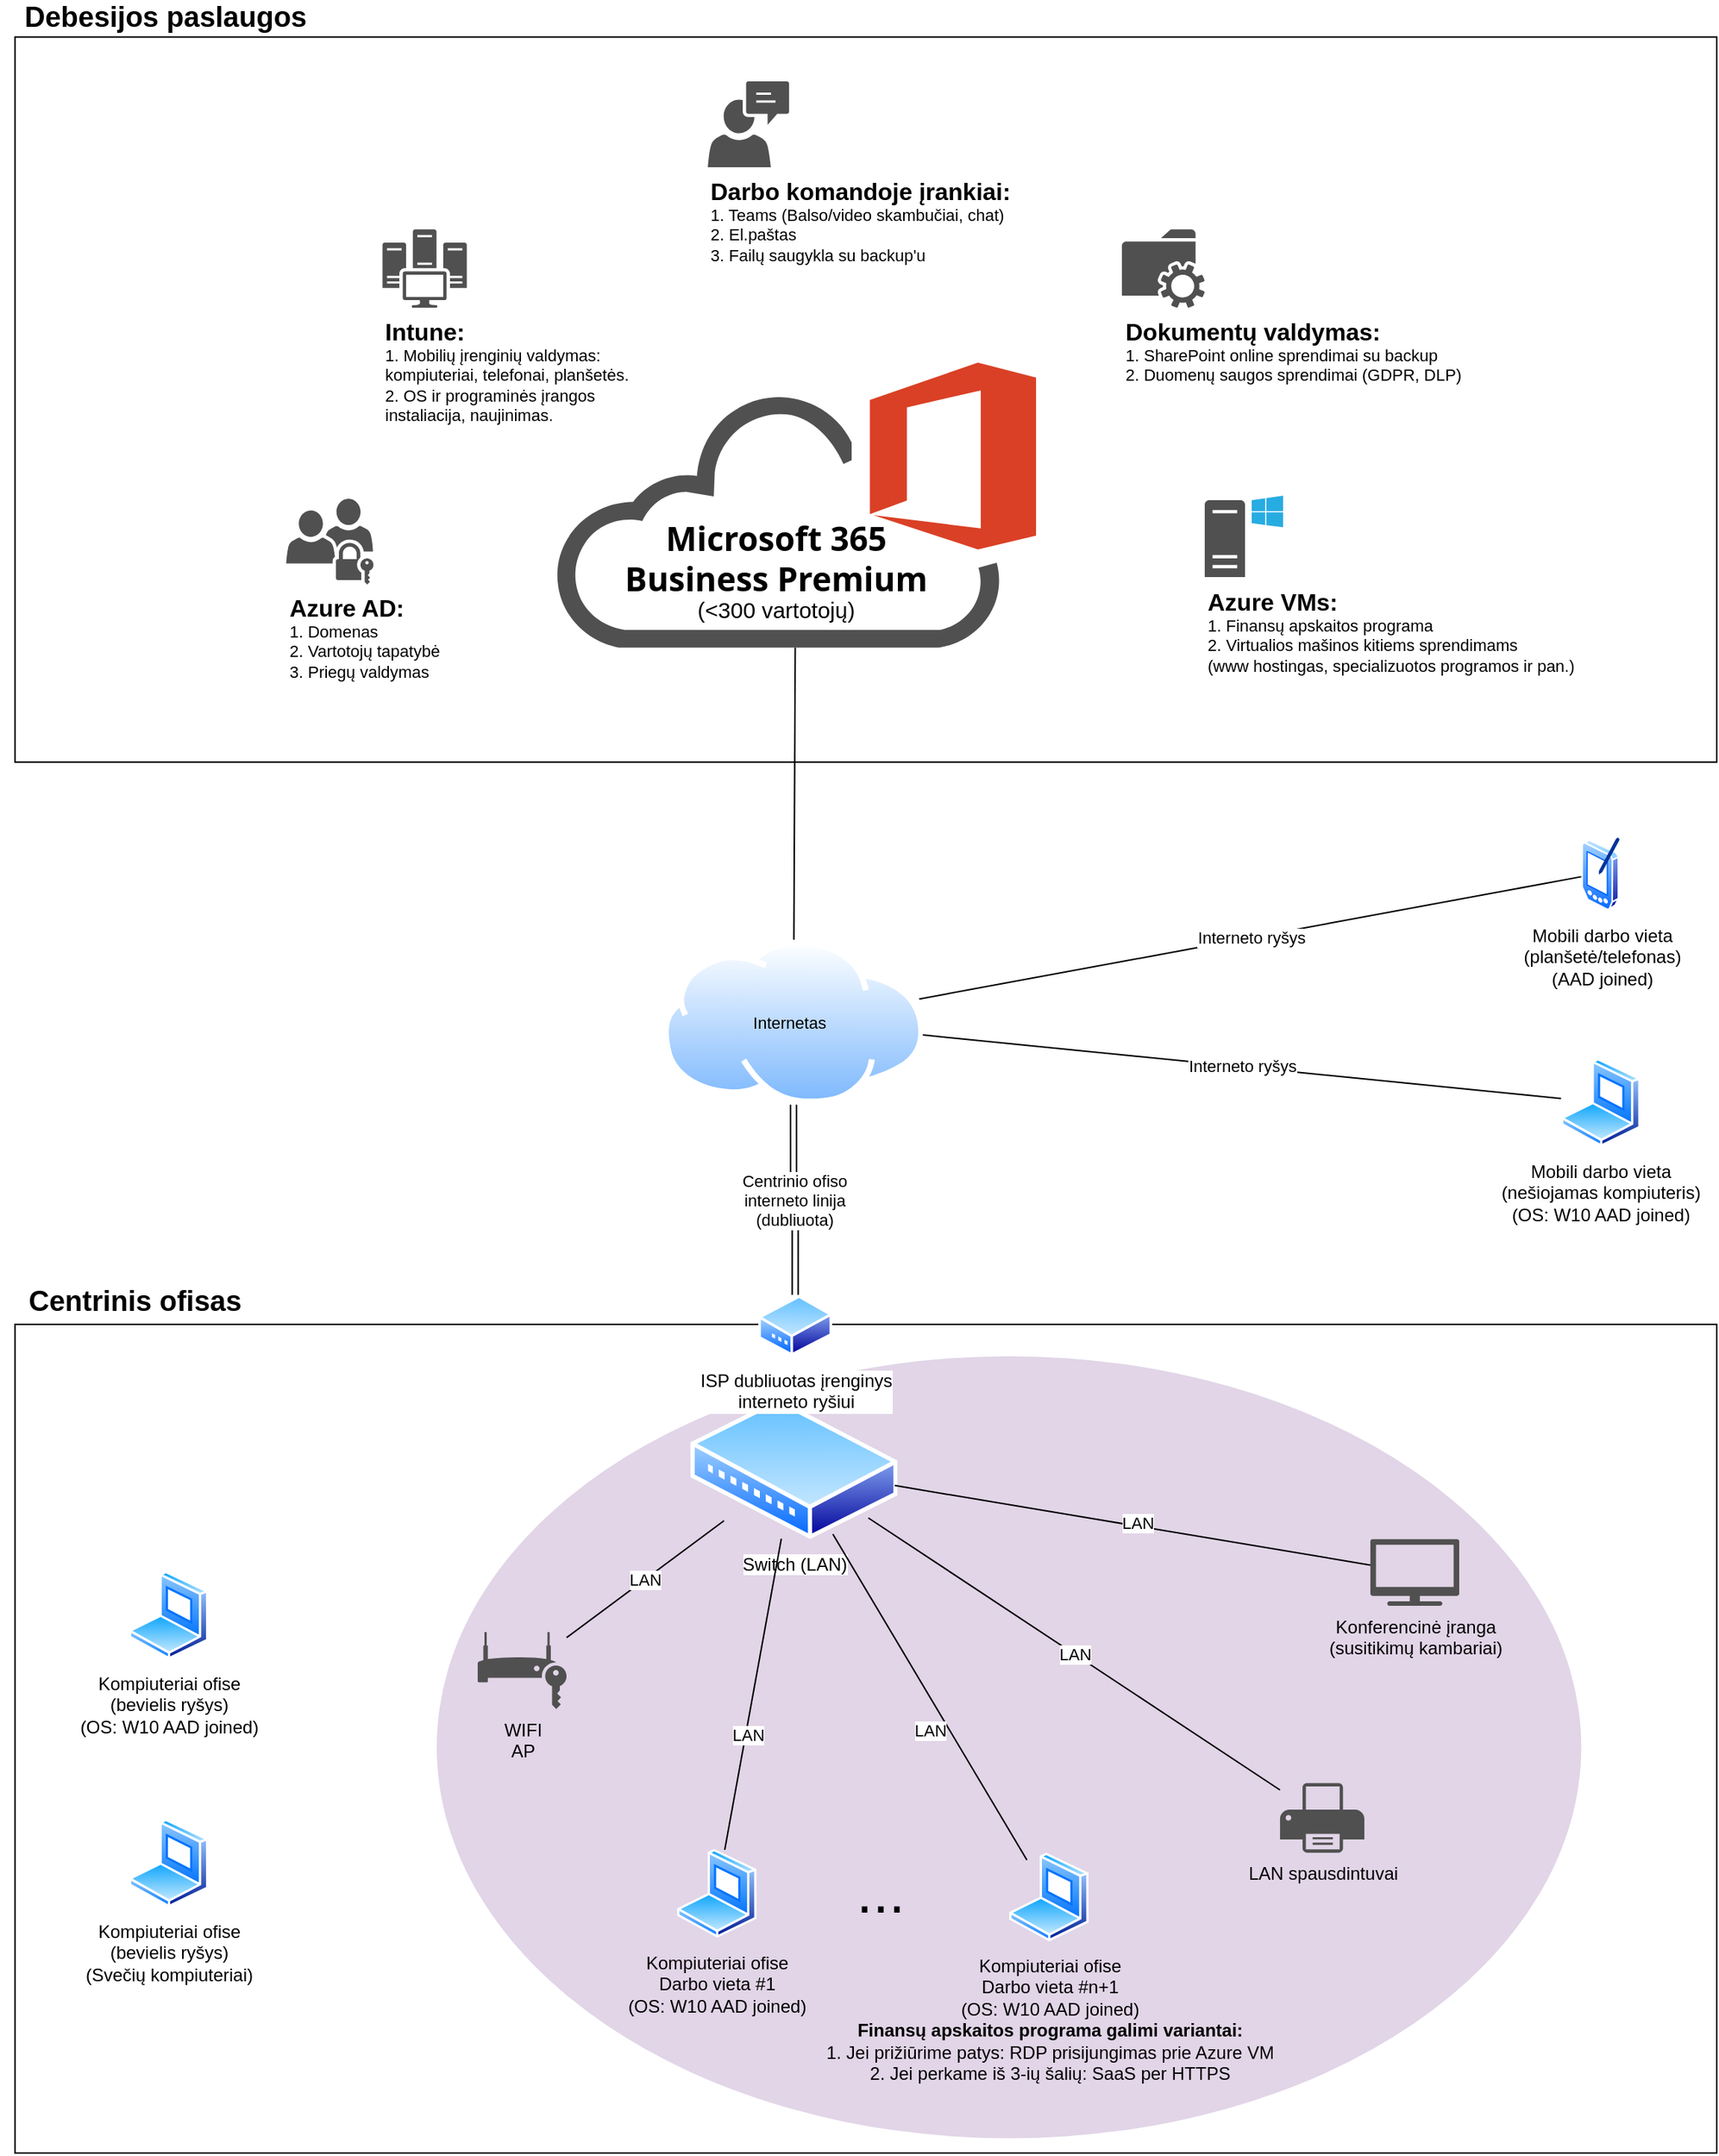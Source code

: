 <mxfile version="13.11.0" type="github">
  <diagram name="Page-1" id="e3a06f82-3646-2815-327d-82caf3d4e204">
    <mxGraphModel dx="2844" dy="3517.5" grid="1" gridSize="10" guides="1" tooltips="1" connect="1" arrows="1" fold="1" page="1" pageScale="1.5" pageWidth="827" pageHeight="1169" background="none" math="0" shadow="0">
      <root>
        <mxCell id="0" style=";html=1;" />
        <mxCell id="1" style=";html=1;" parent="0" />
        <mxCell id="Qnc5R-Qy2l6LQjeW2h2R-69" value="" style="rounded=0;whiteSpace=wrap;html=1;labelBackgroundColor=none;fontSize=11;align=left;fillColor=#FFFFFF;" vertex="1" parent="1">
          <mxGeometry x="50.088" y="-1587.206" width="1139.912" height="485.616" as="geometry" />
        </mxCell>
        <mxCell id="Qnc5R-Qy2l6LQjeW2h2R-31" value="" style="rounded=0;whiteSpace=wrap;html=1;fontSize=11;" vertex="1" parent="1">
          <mxGeometry x="50.088" y="-724.99" width="1139.912" height="554.99" as="geometry" />
        </mxCell>
        <mxCell id="Qnc5R-Qy2l6LQjeW2h2R-66" value="" style="ellipse;whiteSpace=wrap;html=1;labelBackgroundColor=none;fontSize=11;align=left;fillColor=#E1D5E7;strokeColor=none;" vertex="1" parent="1">
          <mxGeometry x="332.544" y="-703.682" width="766.667" height="523.772" as="geometry" />
        </mxCell>
        <mxCell id="Qnc5R-Qy2l6LQjeW2h2R-1" value="" style="aspect=fixed;perimeter=ellipsePerimeter;align=center;shadow=0;dashed=0;spacingTop=3;image;image=img/lib/active_directory/internet_cloud.svg;html=1;" vertex="1" parent="1">
          <mxGeometry x="483.86" y="-982.663" width="175.396" height="110.502" as="geometry" />
        </mxCell>
        <mxCell id="Qnc5R-Qy2l6LQjeW2h2R-2" value="Mobili darbo vieta&lt;br&gt;(nešiojamas kompiuteris)&lt;br&gt;(OS: W10 AAD joined)" style="aspect=fixed;perimeter=ellipsePerimeter;html=1;align=center;shadow=0;dashed=0;spacingTop=3;image;image=img/lib/active_directory/laptop_client.svg;" vertex="1" parent="1">
          <mxGeometry x="1085.592" y="-903.379" width="53.517" height="59.463" as="geometry" />
        </mxCell>
        <mxCell id="Qnc5R-Qy2l6LQjeW2h2R-3" value="Mobili darbo vieta&lt;br&gt;(planšetė/telefonas)&lt;br&gt;(AAD joined)" style="aspect=fixed;perimeter=ellipsePerimeter;html=1;align=center;shadow=0;dashed=0;spacingTop=3;image;image=img/lib/active_directory/pda.svg;" vertex="1" parent="1">
          <mxGeometry x="1099.211" y="-1052.037" width="26.758" height="49.553" as="geometry" />
        </mxCell>
        <mxCell id="Qnc5R-Qy2l6LQjeW2h2R-29" value="Centrinio ofiso &lt;br&gt;interneto linija&lt;br&gt;(dubliuota)" style="edgeStyle=orthogonalEdgeStyle;rounded=0;orthogonalLoop=1;jettySize=auto;html=1;startFill=0;endArrow=none;endFill=0;strokeColor=#000000;shape=link;" edge="1" parent="1" source="Qnc5R-Qy2l6LQjeW2h2R-12" target="Qnc5R-Qy2l6LQjeW2h2R-1">
          <mxGeometry x="40" y="-1610" as="geometry" />
        </mxCell>
        <mxCell id="Qnc5R-Qy2l6LQjeW2h2R-4" value="Switch (LAN)" style="aspect=fixed;perimeter=ellipsePerimeter;html=1;align=center;shadow=0;dashed=0;spacingTop=3;image;image=img/lib/active_directory/wiring_hub.svg;" vertex="1" parent="1">
          <mxGeometry x="502.512" y="-675.437" width="138.747" height="94.348" as="geometry" />
        </mxCell>
        <mxCell id="Qnc5R-Qy2l6LQjeW2h2R-8" value="" style="rounded=0;orthogonalLoop=1;jettySize=auto;html=1;startFill=0;endFill=0;anchorPointDirection=0;endArrow=none;" edge="1" parent="1" source="Qnc5R-Qy2l6LQjeW2h2R-5" target="Qnc5R-Qy2l6LQjeW2h2R-4">
          <mxGeometry x="181.228" y="-764.632" as="geometry" />
        </mxCell>
        <mxCell id="Qnc5R-Qy2l6LQjeW2h2R-26" value="LAN" style="edgeLabel;html=1;align=center;verticalAlign=middle;resizable=0;points=[];" vertex="1" connectable="0" parent="Qnc5R-Qy2l6LQjeW2h2R-8">
          <mxGeometry x="-0.179" relative="1" as="geometry">
            <mxPoint y="8" as="offset" />
          </mxGeometry>
        </mxCell>
        <mxCell id="Qnc5R-Qy2l6LQjeW2h2R-5" value="Kompiuteriai ofise&lt;br&gt;Darbo vieta #1&lt;br&gt;(OS: W10 AAD joined)" style="aspect=fixed;perimeter=ellipsePerimeter;html=1;align=center;shadow=0;dashed=0;spacingTop=3;image;image=img/lib/active_directory/laptop_client.svg;labelBackgroundColor=none;" vertex="1" parent="1">
          <mxGeometry x="493.433" y="-373.661" width="53.517" height="59.463" as="geometry" />
        </mxCell>
        <mxCell id="Qnc5R-Qy2l6LQjeW2h2R-9" value="LAN" style="rounded=0;orthogonalLoop=1;jettySize=auto;html=1;startFill=0;endFill=0;anchorPointDirection=0;elbow=vertical;endSize=0;startSize=0;endArrow=none;" edge="1" parent="1" source="Qnc5R-Qy2l6LQjeW2h2R-6" target="Qnc5R-Qy2l6LQjeW2h2R-4">
          <mxGeometry x="-222.281" y="-1279.979" as="geometry">
            <mxPoint y="22" as="offset" />
          </mxGeometry>
        </mxCell>
        <mxCell id="Qnc5R-Qy2l6LQjeW2h2R-6" value="Kompiuteriai ofise&lt;br&gt;Darbo vieta #n+1&lt;br&gt;(OS: W10 AAD joined)&lt;br&gt;&lt;b&gt;Finansų apskaitos programa galimi variantai:&lt;/b&gt;&lt;br&gt;1. Jei prižiūrime patys: RDP prisijungimas prie Azure VM&lt;br&gt;2. Jei perkame iš 3-ių šalių: SaaS per HTTPS" style="aspect=fixed;perimeter=ellipsePerimeter;html=1;align=center;shadow=0;dashed=0;spacingTop=3;image;image=img/lib/active_directory/laptop_client.svg;labelBackgroundColor=none;" vertex="1" parent="1">
          <mxGeometry x="715.877" y="-371.184" width="53.517" height="59.463" as="geometry" />
        </mxCell>
        <mxCell id="Qnc5R-Qy2l6LQjeW2h2R-7" value="Kompiuteriai ofise&lt;br&gt;(bevielis ryšys)&lt;br&gt;(Svečių kompiuteriai)" style="aspect=fixed;perimeter=ellipsePerimeter;html=1;align=center;shadow=0;dashed=0;spacingTop=3;image;image=img/lib/active_directory/laptop_client.svg;" vertex="1" parent="1">
          <mxGeometry x="126.209" y="-393.981" width="53.517" height="59.463" as="geometry" />
        </mxCell>
        <mxCell id="Qnc5R-Qy2l6LQjeW2h2R-12" value="ISP dubliuotas įrenginys&lt;br&gt;interneto ryšiui" style="aspect=fixed;perimeter=ellipsePerimeter;html=1;align=center;shadow=0;dashed=0;spacingTop=3;image;image=img/lib/active_directory/modem.svg;" vertex="1" parent="1">
          <mxGeometry x="547.907" y="-744.811" width="49.553" height="41.129" as="geometry" />
        </mxCell>
        <mxCell id="Qnc5R-Qy2l6LQjeW2h2R-13" value="LAN spausdintuvai" style="pointerEvents=1;shadow=0;dashed=0;html=1;strokeColor=none;fillColor=#505050;labelPosition=center;verticalLabelPosition=bottom;verticalAlign=top;outlineConnect=0;align=center;shape=mxgraph.office.devices.printer;" vertex="1" parent="1">
          <mxGeometry x="897.456" y="-417.763" width="56.491" height="46.579" as="geometry" />
        </mxCell>
        <object label="LAN" placeholders="1" id="Qnc5R-Qy2l6LQjeW2h2R-18">
          <mxCell style="rounded=0;orthogonalLoop=1;jettySize=auto;html=1;endArrow=none;endFill=0;" edge="1" parent="1" source="Qnc5R-Qy2l6LQjeW2h2R-14" target="Qnc5R-Qy2l6LQjeW2h2R-4">
            <mxGeometry x="181.228" y="-764.632" as="geometry" />
          </mxCell>
        </object>
        <mxCell id="Qnc5R-Qy2l6LQjeW2h2R-14" value="WIFI&lt;br&gt;AP" style="pointerEvents=1;shadow=0;dashed=0;html=1;strokeColor=none;fillColor=#505050;labelPosition=center;verticalLabelPosition=bottom;verticalAlign=top;outlineConnect=0;align=center;shape=mxgraph.office.devices.session_border_controller;movableLabel=1;" vertex="1" parent="1">
          <mxGeometry x="360.0" y="-518.85" width="59.518" height="51.535" as="geometry" />
        </mxCell>
        <mxCell id="Qnc5R-Qy2l6LQjeW2h2R-24" value="LAN" style="rounded=0;orthogonalLoop=1;jettySize=auto;html=1;endArrow=none;endFill=0;" edge="1" parent="1" source="Qnc5R-Qy2l6LQjeW2h2R-15" target="Qnc5R-Qy2l6LQjeW2h2R-4">
          <mxGeometry x="-222.281" y="-1279.979" as="geometry">
            <mxPoint x="3" y="-2" as="offset" />
          </mxGeometry>
        </mxCell>
        <mxCell id="Qnc5R-Qy2l6LQjeW2h2R-15" value="Konferencinė įranga&lt;br&gt;(susitikimų kambariai)" style="pointerEvents=1;shadow=0;dashed=0;html=1;strokeColor=none;fillColor=#505050;labelPosition=center;verticalLabelPosition=bottom;verticalAlign=top;outlineConnect=0;align=center;shape=mxgraph.office.devices.tv;" vertex="1" parent="1">
          <mxGeometry x="957.982" y="-581.089" width="59.518" height="44.597" as="geometry" />
        </mxCell>
        <mxCell id="Qnc5R-Qy2l6LQjeW2h2R-39" value="Centrinis ofisas" style="text;html=1;align=center;verticalAlign=middle;resizable=0;points=[];autosize=1;fontSize=19;fontStyle=1" vertex="1" parent="1">
          <mxGeometry x="50.088" y="-754.721" width="160" height="30" as="geometry" />
        </mxCell>
        <mxCell id="Qnc5R-Qy2l6LQjeW2h2R-42" value="" style="shape=image;html=1;verticalAlign=top;verticalLabelPosition=bottom;labelBackgroundColor=#ffffff;imageAspect=0;aspect=fixed;image=https://cdn1.iconfinder.com/data/icons/computer-hardware-cute-style-vol-2/52/wifi__wireless__internet__network__signal__connection__router-128.png;fontSize=19;rotation=45;" vertex="1" parent="1">
          <mxGeometry x="179.727" y="-423.214" width="49.553" height="49.553" as="geometry" />
        </mxCell>
        <mxCell id="Qnc5R-Qy2l6LQjeW2h2R-43" value="" style="shape=image;html=1;verticalAlign=top;verticalLabelPosition=bottom;labelBackgroundColor=#ffffff;imageAspect=0;aspect=fixed;image=https://cdn1.iconfinder.com/data/icons/computer-hardware-cute-style-vol-2/52/wifi__wireless__internet__network__signal__connection__router-128.png;fontSize=19;rotation=-90;" vertex="1" parent="1">
          <mxGeometry x="303.169" y="-518.851" width="49.553" height="49.553" as="geometry" />
        </mxCell>
        <mxCell id="Qnc5R-Qy2l6LQjeW2h2R-44" value="Kompiuteriai ofise&lt;br&gt;(bevielis ryšys)&lt;br&gt;(OS: W10 AAD joined)" style="aspect=fixed;perimeter=ellipsePerimeter;html=1;align=center;shadow=0;dashed=0;spacingTop=3;image;image=img/lib/active_directory/laptop_client.svg;" vertex="1" parent="1">
          <mxGeometry x="126.213" y="-559.996" width="53.517" height="59.463" as="geometry" />
        </mxCell>
        <mxCell id="Qnc5R-Qy2l6LQjeW2h2R-45" value="" style="shape=image;html=1;verticalAlign=top;verticalLabelPosition=bottom;labelBackgroundColor=#ffffff;imageAspect=0;aspect=fixed;image=https://cdn1.iconfinder.com/data/icons/computer-hardware-cute-style-vol-2/52/wifi__wireless__internet__network__signal__connection__router-128.png;fontSize=19;rotation=105;" vertex="1" parent="1">
          <mxGeometry x="182.109" y="-555.039" width="49.553" height="49.553" as="geometry" />
        </mxCell>
        <mxCell id="Qnc5R-Qy2l6LQjeW2h2R-46" value="&lt;font style=&quot;font-size: 11px;&quot;&gt;LAN&lt;/font&gt;" style="endArrow=none;html=1;strokeColor=#000000;fontSize=11;" edge="1" parent="1" source="Qnc5R-Qy2l6LQjeW2h2R-13" target="Qnc5R-Qy2l6LQjeW2h2R-4">
          <mxGeometry x="40" y="-1610" width="50" height="50" as="geometry">
            <mxPoint x="483.86" y="-615.974" as="sourcePoint" />
            <mxPoint x="534.298" y="-665.526" as="targetPoint" />
            <mxPoint as="offset" />
          </mxGeometry>
        </mxCell>
        <mxCell id="Qnc5R-Qy2l6LQjeW2h2R-48" value="Interneto ryšys" style="endArrow=none;html=1;strokeColor=#000000;fontSize=11;" edge="1" parent="1" source="Qnc5R-Qy2l6LQjeW2h2R-1" target="Qnc5R-Qy2l6LQjeW2h2R-3">
          <mxGeometry x="40" y="-1610" width="50" height="50" as="geometry">
            <mxPoint x="483.86" y="-923.2" as="sourcePoint" />
            <mxPoint x="534.298" y="-972.753" as="targetPoint" />
          </mxGeometry>
        </mxCell>
        <mxCell id="Qnc5R-Qy2l6LQjeW2h2R-49" value="Interneto ryšys" style="endArrow=none;html=1;strokeColor=#000000;fontSize=11;" edge="1" parent="1" source="Qnc5R-Qy2l6LQjeW2h2R-1" target="Qnc5R-Qy2l6LQjeW2h2R-2">
          <mxGeometry x="40" y="-1610" width="50" height="50" as="geometry">
            <mxPoint x="483.86" y="-923.2" as="sourcePoint" />
            <mxPoint x="534.298" y="-972.753" as="targetPoint" />
          </mxGeometry>
        </mxCell>
        <mxCell id="Qnc5R-Qy2l6LQjeW2h2R-50" value="Internetas" style="text;html=1;strokeColor=none;fillColor=none;align=center;verticalAlign=middle;whiteSpace=wrap;rounded=0;fontSize=11;" vertex="1" parent="1">
          <mxGeometry x="548.915" y="-937.323" width="40.351" height="19.821" as="geometry" />
        </mxCell>
        <mxCell id="Qnc5R-Qy2l6LQjeW2h2R-51" value="" style="pointerEvents=1;shadow=0;dashed=0;html=1;strokeColor=none;fillColor=#505050;labelPosition=center;verticalLabelPosition=bottom;outlineConnect=0;verticalAlign=top;align=center;shape=mxgraph.office.clouds.office_365;fontSize=11;" vertex="1" parent="1">
          <mxGeometry x="412.227" y="-1369.174" width="321.788" height="190.936" as="geometry" />
        </mxCell>
        <mxCell id="Qnc5R-Qy2l6LQjeW2h2R-52" value="" style="endArrow=none;html=1;strokeColor=#000000;fontSize=11;" edge="1" parent="1" source="Qnc5R-Qy2l6LQjeW2h2R-1" target="Qnc5R-Qy2l6LQjeW2h2R-51">
          <mxGeometry x="40" y="-1610" width="50" height="50" as="geometry">
            <mxPoint x="483.86" y="-1032.216" as="sourcePoint" />
            <mxPoint x="534.298" y="-1081.769" as="targetPoint" />
          </mxGeometry>
        </mxCell>
        <mxCell id="Qnc5R-Qy2l6LQjeW2h2R-53" value="&lt;font style=&quot;font-size: 16px&quot;&gt;&lt;b&gt;Azure VMs:&lt;/b&gt;&lt;/font&gt;&lt;br&gt;1.&amp;nbsp;Finansų apskaitos programa&lt;br&gt;2. Virtualios mašinos kitiems sprendimams&lt;br&gt;(www hostingas, specializuotos programos ir pan.)" style="pointerEvents=1;shadow=0;dashed=0;html=1;strokeColor=none;fillColor=#505050;labelPosition=center;verticalLabelPosition=bottom;verticalAlign=top;outlineConnect=0;align=left;shape=mxgraph.office.servers.windows_server;fontSize=11;" vertex="1" parent="1">
          <mxGeometry x="847.018" y="-1279.979" width="52.456" height="54.508" as="geometry" />
        </mxCell>
        <mxCell id="Qnc5R-Qy2l6LQjeW2h2R-54" value="&lt;div&gt;&lt;span&gt;&lt;font style=&quot;font-size: 16px&quot;&gt;&lt;b&gt;Azure AD:&lt;/b&gt;&lt;/font&gt;&lt;/span&gt;&lt;/div&gt;&lt;div&gt;&lt;span&gt;1. Domenas&lt;/span&gt;&lt;/div&gt;&lt;div&gt;&lt;span&gt;2. Vartotojų tapatybė&lt;/span&gt;&lt;/div&gt;&lt;div&gt;&lt;span&gt;3. Priegų valdymas&lt;/span&gt;&lt;/div&gt;" style="pointerEvents=1;shadow=0;dashed=0;html=1;strokeColor=none;fillColor=#505050;labelPosition=center;verticalLabelPosition=bottom;verticalAlign=top;outlineConnect=0;align=left;shape=mxgraph.office.servers.universal_security_group;fontSize=11;" vertex="1" parent="1">
          <mxGeometry x="231.667" y="-1277.997" width="58.509" height="57.481" as="geometry" />
        </mxCell>
        <mxCell id="Qnc5R-Qy2l6LQjeW2h2R-55" value="&lt;div&gt;&lt;span&gt;&lt;font style=&quot;font-size: 16px&quot;&gt;&lt;b&gt;Intune:&lt;/b&gt;&lt;/font&gt;&lt;/span&gt;&lt;/div&gt;&lt;div&gt;&lt;span&gt;1. Mobilių įrenginių valdymas:&lt;/span&gt;&lt;/div&gt;&lt;div&gt;&lt;span&gt;kompiuteriai, telefonai, planšetės.&lt;/span&gt;&lt;/div&gt;&lt;div&gt;&lt;span&gt;2. OS ir programinės įrangos&lt;/span&gt;&lt;/div&gt;&lt;div&gt;instaliacija, naujinimas.&lt;/div&gt;" style="pointerEvents=1;shadow=0;dashed=0;html=1;strokeColor=none;fillColor=#505050;labelPosition=center;verticalLabelPosition=bottom;verticalAlign=top;outlineConnect=0;align=left;shape=mxgraph.office.servers.scom;fontSize=11;" vertex="1" parent="1">
          <mxGeometry x="296.228" y="-1458.369" width="56.491" height="52.526" as="geometry" />
        </mxCell>
        <mxCell id="Qnc5R-Qy2l6LQjeW2h2R-56" value="&lt;h1 class=&quot;ow-prod-name ow-headinghelper-1 &quot; style=&quot;box-sizing: inherit ; margin: 0px ; font-family: &amp;#34;segoe ui&amp;#34; , &amp;#34;segoeui&amp;#34; , &amp;#34;helvetica neue&amp;#34; , &amp;#34;helvetica&amp;#34; , &amp;#34;arial&amp;#34; , sans-serif&quot;&gt;&lt;font style=&quot;font-size: 22px&quot;&gt;Microsoft 365 Business Premium&lt;/font&gt;&lt;/h1&gt;&lt;div&gt;&lt;font style=&quot;font-size: 15px&quot;&gt;(&amp;lt;300 vartotojų)&lt;/font&gt;&lt;/div&gt;" style="text;html=1;strokeColor=none;fillColor=none;align=center;verticalAlign=middle;whiteSpace=wrap;rounded=0;fontSize=11;labelBackgroundColor=none;" vertex="1" parent="1">
          <mxGeometry x="443.509" y="-1240.337" width="232.018" height="19.821" as="geometry" />
        </mxCell>
        <mxCell id="Qnc5R-Qy2l6LQjeW2h2R-60" value="&lt;font&gt;&lt;b&gt;&lt;font style=&quot;font-size: 16px&quot;&gt;Darbo komandoje įrankiai:&lt;/font&gt;&lt;/b&gt;&lt;br&gt;&lt;/font&gt;&lt;font style=&quot;font-size: 11px&quot;&gt;1. Teams (Balso/video skambučiai, chat)&lt;br&gt;2. El.paštas&lt;br&gt;3. Failų saugykla su backup&#39;u&lt;/font&gt;" style="pointerEvents=1;shadow=0;dashed=0;html=1;strokeColor=none;fillColor=#505050;labelPosition=center;verticalLabelPosition=bottom;verticalAlign=top;outlineConnect=0;align=left;shape=mxgraph.office.users.communications;labelBackgroundColor=none;fontSize=11;" vertex="1" parent="1">
          <mxGeometry x="514.123" y="-1557.474" width="54.474" height="57.481" as="geometry" />
        </mxCell>
        <mxCell id="Qnc5R-Qy2l6LQjeW2h2R-63" value="&lt;div&gt;&lt;span&gt;&lt;b&gt;&lt;font style=&quot;font-size: 16px&quot;&gt;Dokumentų valdymas:&lt;/font&gt;&lt;/b&gt;&lt;/span&gt;&lt;/div&gt;&lt;div&gt;&lt;span&gt;1. SharePoint online sprendimai su backup&lt;/span&gt;&lt;/div&gt;&lt;div&gt;&lt;span&gt;2. Duomenų saugos sprendimai (GDPR, DLP)&lt;/span&gt;&lt;/div&gt;" style="pointerEvents=1;shadow=0;dashed=0;html=1;strokeColor=none;fillColor=#505050;labelPosition=center;verticalLabelPosition=bottom;verticalAlign=top;outlineConnect=0;align=left;shape=mxgraph.office.services.network_file_share_service;labelBackgroundColor=none;fontSize=11;" vertex="1" parent="1">
          <mxGeometry x="791.535" y="-1458.369" width="55.482" height="52.526" as="geometry" />
        </mxCell>
        <mxCell id="Qnc5R-Qy2l6LQjeW2h2R-64" value="&lt;font style=&quot;font-size: 39px&quot;&gt;...&lt;/font&gt;" style="text;html=1;strokeColor=none;fillColor=none;align=center;verticalAlign=middle;whiteSpace=wrap;rounded=0;labelBackgroundColor=none;fontSize=11;" vertex="1" parent="1">
          <mxGeometry x="609.956" y="-353.345" width="40.351" height="18.83" as="geometry" />
        </mxCell>
        <mxCell id="Qnc5R-Qy2l6LQjeW2h2R-70" value="Debesijos paslaugos" style="text;html=1;strokeColor=none;fillColor=none;align=center;verticalAlign=middle;whiteSpace=wrap;rounded=0;labelBackgroundColor=none;fontSize=19;fontStyle=1" vertex="1" parent="1">
          <mxGeometry x="40" y="-1610" width="221.93" height="19.821" as="geometry" />
        </mxCell>
        <mxCell id="Qnc5R-Qy2l6LQjeW2h2R-73" style="edgeStyle=none;shape=link;rounded=0;jumpStyle=arc;jumpSize=2;orthogonalLoop=1;jettySize=auto;html=1;exitX=0.5;exitY=1;exitDx=0;exitDy=0;startFill=0;endArrow=none;endFill=0;strokeColor=#000000;fontSize=19;" edge="1" parent="1" source="Qnc5R-Qy2l6LQjeW2h2R-44" target="Qnc5R-Qy2l6LQjeW2h2R-44">
          <mxGeometry relative="1" as="geometry" />
        </mxCell>
      </root>
    </mxGraphModel>
  </diagram>
</mxfile>
